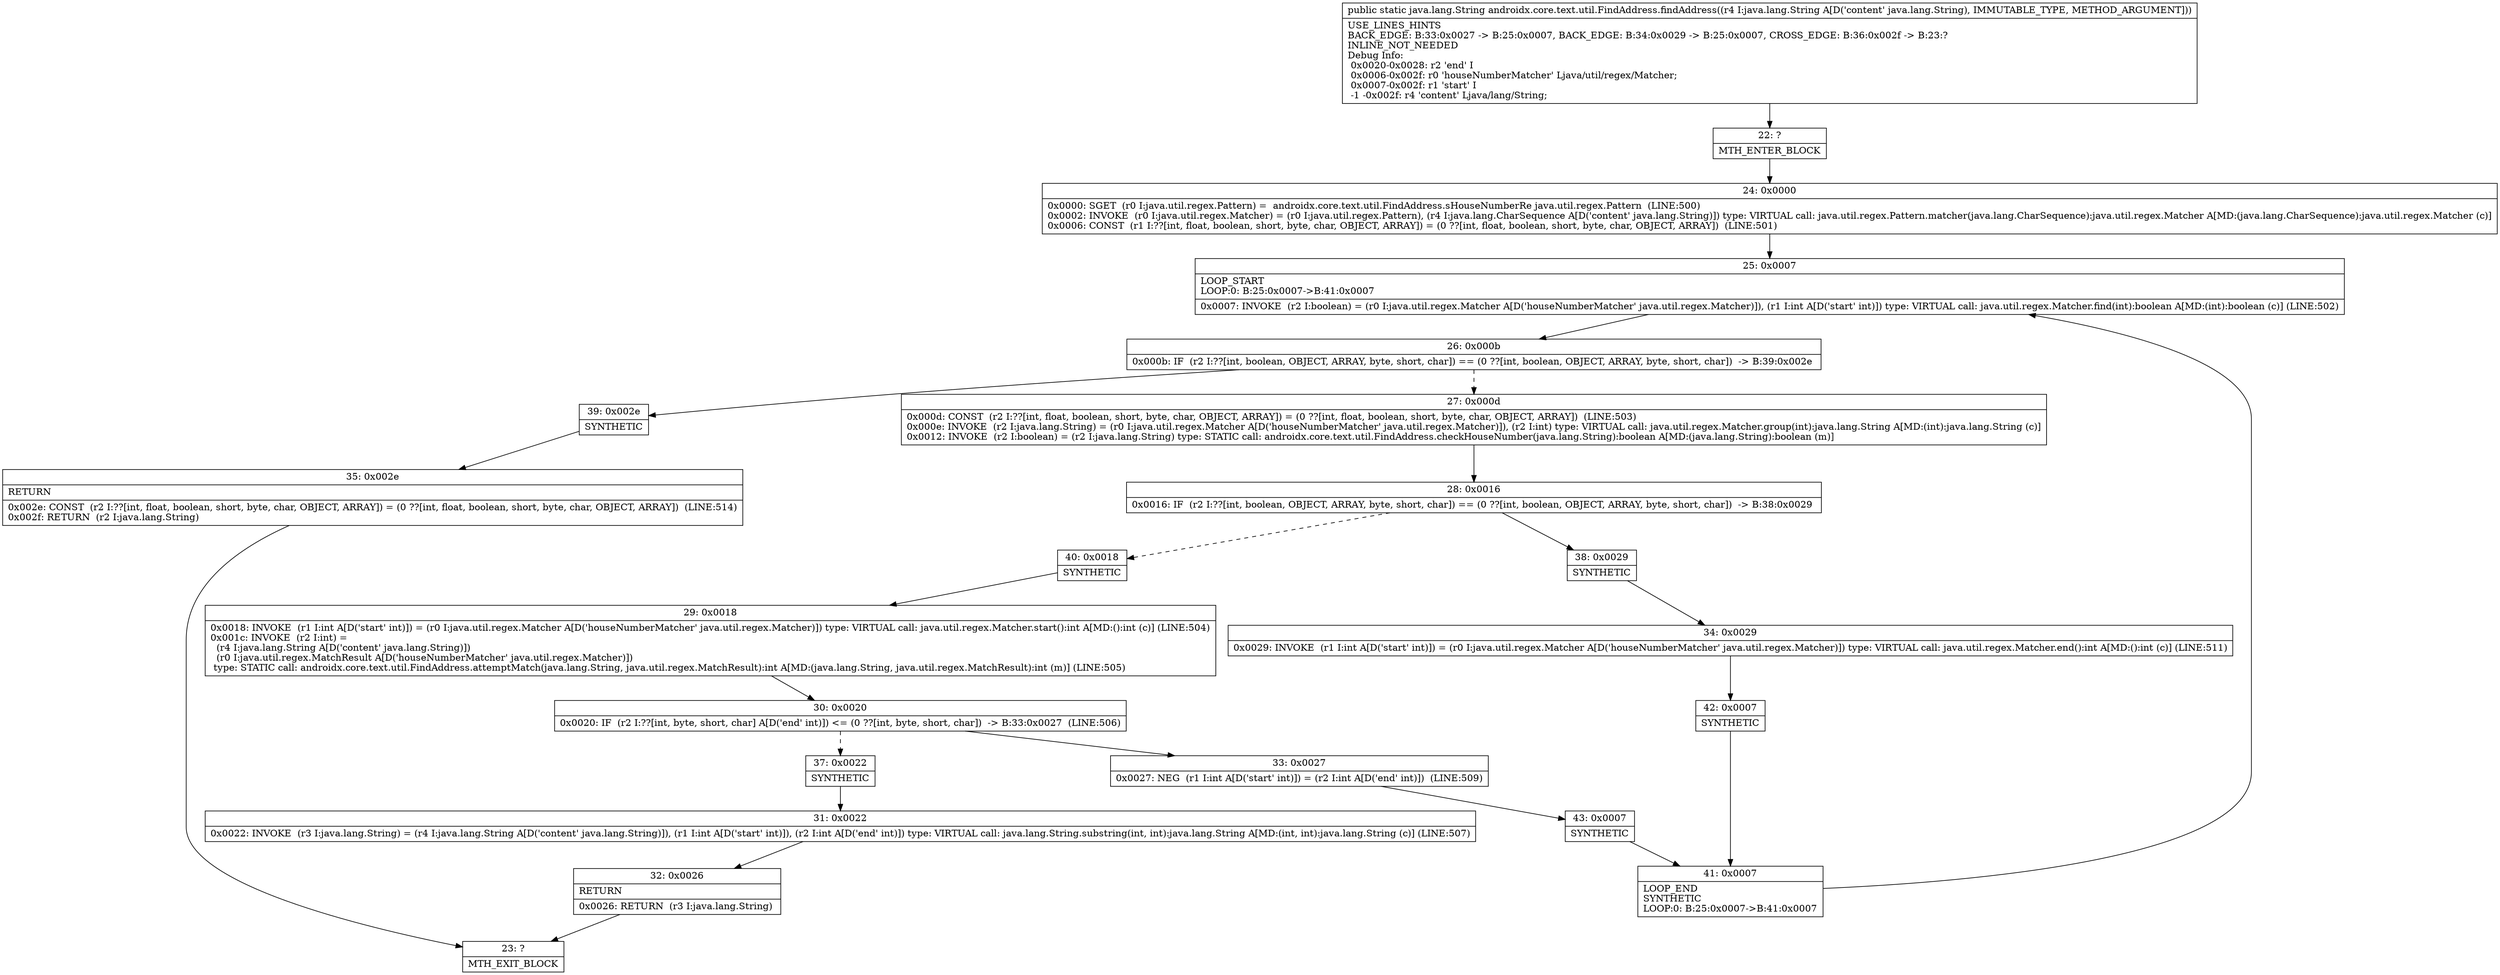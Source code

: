 digraph "CFG forandroidx.core.text.util.FindAddress.findAddress(Ljava\/lang\/String;)Ljava\/lang\/String;" {
Node_22 [shape=record,label="{22\:\ ?|MTH_ENTER_BLOCK\l}"];
Node_24 [shape=record,label="{24\:\ 0x0000|0x0000: SGET  (r0 I:java.util.regex.Pattern) =  androidx.core.text.util.FindAddress.sHouseNumberRe java.util.regex.Pattern  (LINE:500)\l0x0002: INVOKE  (r0 I:java.util.regex.Matcher) = (r0 I:java.util.regex.Pattern), (r4 I:java.lang.CharSequence A[D('content' java.lang.String)]) type: VIRTUAL call: java.util.regex.Pattern.matcher(java.lang.CharSequence):java.util.regex.Matcher A[MD:(java.lang.CharSequence):java.util.regex.Matcher (c)]\l0x0006: CONST  (r1 I:??[int, float, boolean, short, byte, char, OBJECT, ARRAY]) = (0 ??[int, float, boolean, short, byte, char, OBJECT, ARRAY])  (LINE:501)\l}"];
Node_25 [shape=record,label="{25\:\ 0x0007|LOOP_START\lLOOP:0: B:25:0x0007\-\>B:41:0x0007\l|0x0007: INVOKE  (r2 I:boolean) = (r0 I:java.util.regex.Matcher A[D('houseNumberMatcher' java.util.regex.Matcher)]), (r1 I:int A[D('start' int)]) type: VIRTUAL call: java.util.regex.Matcher.find(int):boolean A[MD:(int):boolean (c)] (LINE:502)\l}"];
Node_26 [shape=record,label="{26\:\ 0x000b|0x000b: IF  (r2 I:??[int, boolean, OBJECT, ARRAY, byte, short, char]) == (0 ??[int, boolean, OBJECT, ARRAY, byte, short, char])  \-\> B:39:0x002e \l}"];
Node_27 [shape=record,label="{27\:\ 0x000d|0x000d: CONST  (r2 I:??[int, float, boolean, short, byte, char, OBJECT, ARRAY]) = (0 ??[int, float, boolean, short, byte, char, OBJECT, ARRAY])  (LINE:503)\l0x000e: INVOKE  (r2 I:java.lang.String) = (r0 I:java.util.regex.Matcher A[D('houseNumberMatcher' java.util.regex.Matcher)]), (r2 I:int) type: VIRTUAL call: java.util.regex.Matcher.group(int):java.lang.String A[MD:(int):java.lang.String (c)]\l0x0012: INVOKE  (r2 I:boolean) = (r2 I:java.lang.String) type: STATIC call: androidx.core.text.util.FindAddress.checkHouseNumber(java.lang.String):boolean A[MD:(java.lang.String):boolean (m)]\l}"];
Node_28 [shape=record,label="{28\:\ 0x0016|0x0016: IF  (r2 I:??[int, boolean, OBJECT, ARRAY, byte, short, char]) == (0 ??[int, boolean, OBJECT, ARRAY, byte, short, char])  \-\> B:38:0x0029 \l}"];
Node_38 [shape=record,label="{38\:\ 0x0029|SYNTHETIC\l}"];
Node_34 [shape=record,label="{34\:\ 0x0029|0x0029: INVOKE  (r1 I:int A[D('start' int)]) = (r0 I:java.util.regex.Matcher A[D('houseNumberMatcher' java.util.regex.Matcher)]) type: VIRTUAL call: java.util.regex.Matcher.end():int A[MD:():int (c)] (LINE:511)\l}"];
Node_42 [shape=record,label="{42\:\ 0x0007|SYNTHETIC\l}"];
Node_41 [shape=record,label="{41\:\ 0x0007|LOOP_END\lSYNTHETIC\lLOOP:0: B:25:0x0007\-\>B:41:0x0007\l}"];
Node_40 [shape=record,label="{40\:\ 0x0018|SYNTHETIC\l}"];
Node_29 [shape=record,label="{29\:\ 0x0018|0x0018: INVOKE  (r1 I:int A[D('start' int)]) = (r0 I:java.util.regex.Matcher A[D('houseNumberMatcher' java.util.regex.Matcher)]) type: VIRTUAL call: java.util.regex.Matcher.start():int A[MD:():int (c)] (LINE:504)\l0x001c: INVOKE  (r2 I:int) = \l  (r4 I:java.lang.String A[D('content' java.lang.String)])\l  (r0 I:java.util.regex.MatchResult A[D('houseNumberMatcher' java.util.regex.Matcher)])\l type: STATIC call: androidx.core.text.util.FindAddress.attemptMatch(java.lang.String, java.util.regex.MatchResult):int A[MD:(java.lang.String, java.util.regex.MatchResult):int (m)] (LINE:505)\l}"];
Node_30 [shape=record,label="{30\:\ 0x0020|0x0020: IF  (r2 I:??[int, byte, short, char] A[D('end' int)]) \<= (0 ??[int, byte, short, char])  \-\> B:33:0x0027  (LINE:506)\l}"];
Node_33 [shape=record,label="{33\:\ 0x0027|0x0027: NEG  (r1 I:int A[D('start' int)]) = (r2 I:int A[D('end' int)])  (LINE:509)\l}"];
Node_43 [shape=record,label="{43\:\ 0x0007|SYNTHETIC\l}"];
Node_37 [shape=record,label="{37\:\ 0x0022|SYNTHETIC\l}"];
Node_31 [shape=record,label="{31\:\ 0x0022|0x0022: INVOKE  (r3 I:java.lang.String) = (r4 I:java.lang.String A[D('content' java.lang.String)]), (r1 I:int A[D('start' int)]), (r2 I:int A[D('end' int)]) type: VIRTUAL call: java.lang.String.substring(int, int):java.lang.String A[MD:(int, int):java.lang.String (c)] (LINE:507)\l}"];
Node_32 [shape=record,label="{32\:\ 0x0026|RETURN\l|0x0026: RETURN  (r3 I:java.lang.String) \l}"];
Node_23 [shape=record,label="{23\:\ ?|MTH_EXIT_BLOCK\l}"];
Node_39 [shape=record,label="{39\:\ 0x002e|SYNTHETIC\l}"];
Node_35 [shape=record,label="{35\:\ 0x002e|RETURN\l|0x002e: CONST  (r2 I:??[int, float, boolean, short, byte, char, OBJECT, ARRAY]) = (0 ??[int, float, boolean, short, byte, char, OBJECT, ARRAY])  (LINE:514)\l0x002f: RETURN  (r2 I:java.lang.String) \l}"];
MethodNode[shape=record,label="{public static java.lang.String androidx.core.text.util.FindAddress.findAddress((r4 I:java.lang.String A[D('content' java.lang.String), IMMUTABLE_TYPE, METHOD_ARGUMENT]))  | USE_LINES_HINTS\lBACK_EDGE: B:33:0x0027 \-\> B:25:0x0007, BACK_EDGE: B:34:0x0029 \-\> B:25:0x0007, CROSS_EDGE: B:36:0x002f \-\> B:23:?\lINLINE_NOT_NEEDED\lDebug Info:\l  0x0020\-0x0028: r2 'end' I\l  0x0006\-0x002f: r0 'houseNumberMatcher' Ljava\/util\/regex\/Matcher;\l  0x0007\-0x002f: r1 'start' I\l  \-1 \-0x002f: r4 'content' Ljava\/lang\/String;\l}"];
MethodNode -> Node_22;Node_22 -> Node_24;
Node_24 -> Node_25;
Node_25 -> Node_26;
Node_26 -> Node_27[style=dashed];
Node_26 -> Node_39;
Node_27 -> Node_28;
Node_28 -> Node_38;
Node_28 -> Node_40[style=dashed];
Node_38 -> Node_34;
Node_34 -> Node_42;
Node_42 -> Node_41;
Node_41 -> Node_25;
Node_40 -> Node_29;
Node_29 -> Node_30;
Node_30 -> Node_33;
Node_30 -> Node_37[style=dashed];
Node_33 -> Node_43;
Node_43 -> Node_41;
Node_37 -> Node_31;
Node_31 -> Node_32;
Node_32 -> Node_23;
Node_39 -> Node_35;
Node_35 -> Node_23;
}

